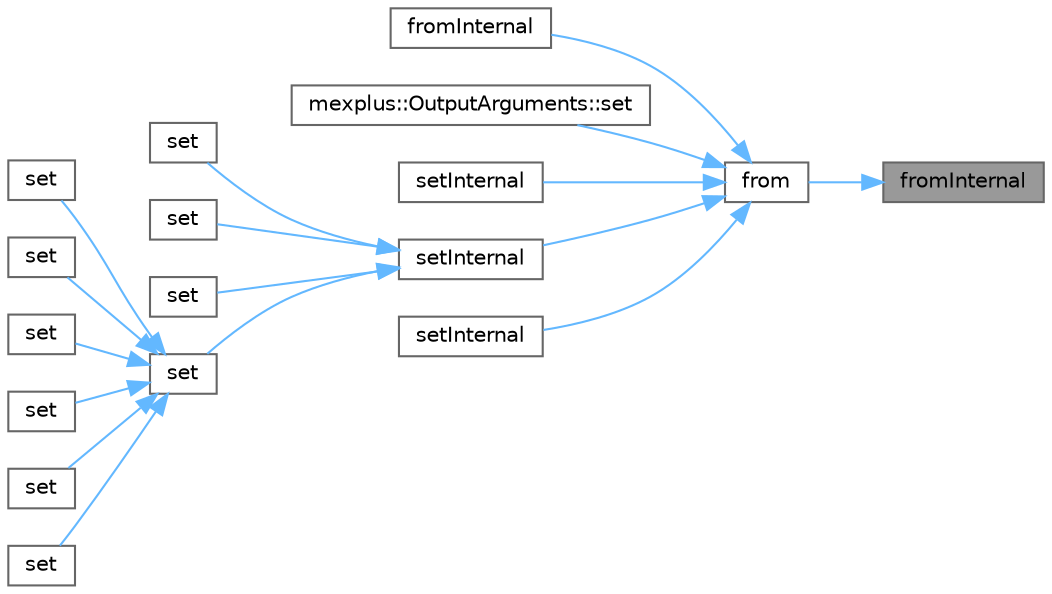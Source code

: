 digraph "fromInternal"
{
 // LATEX_PDF_SIZE
  bgcolor="transparent";
  edge [fontname=Helvetica,fontsize=10,labelfontname=Helvetica,labelfontsize=10];
  node [fontname=Helvetica,fontsize=10,shape=box,height=0.2,width=0.4];
  rankdir="RL";
  Node1 [id="Node000001",label="fromInternal",height=0.2,width=0.4,color="gray40", fillcolor="grey60", style="filled", fontcolor="black",tooltip="Templated mxArray importers"];
  Node1 -> Node2 [id="edge1_Node000001_Node000002",dir="back",color="steelblue1",style="solid",tooltip=" "];
  Node2 [id="Node000002",label="from",height=0.2,width=0.4,color="grey40", fillcolor="white", style="filled",URL="$classmexplus_1_1_mx_array.html#a322dc1e6ed44ef0551d7de1cc13f9970",tooltip="mxArray* importer methods."];
  Node2 -> Node3 [id="edge2_Node000002_Node000003",dir="back",color="steelblue1",style="solid",tooltip=" "];
  Node3 [id="Node000003",label="fromInternal",height=0.2,width=0.4,color="grey40", fillcolor="white", style="filled",URL="$classmexplus_1_1_mx_array.html#a6d3f7f50298e32ea8d63f48dcd816101",tooltip="Container with cell type content."];
  Node2 -> Node4 [id="edge3_Node000002_Node000004",dir="back",color="steelblue1",style="solid",tooltip=" "];
  Node4 [id="Node000004",label="mexplus::OutputArguments::set",height=0.2,width=0.4,color="grey40", fillcolor="white", style="filled",URL="$classmexplus_1_1_output_arguments.html#a7db8aae7aa28defa1ecaa2747abfb930",tooltip="Safely assign T to the output."];
  Node2 -> Node5 [id="edge4_Node000002_Node000005",dir="back",color="steelblue1",style="solid",tooltip=" "];
  Node5 [id="Node000005",label="setInternal",height=0.2,width=0.4,color="grey40", fillcolor="white", style="filled",URL="$classmexplus_1_1_mx_array.html#a1435dd24ea8ba64c9d3a4702a728baa0",tooltip="Structure access."];
  Node2 -> Node6 [id="edge5_Node000002_Node000006",dir="back",color="steelblue1",style="solid",tooltip=" "];
  Node6 [id="Node000006",label="setInternal",height=0.2,width=0.4,color="grey40", fillcolor="white", style="filled",URL="$classmexplus_1_1_mx_array.html#a533e51c0de3188411746937e37820190",tooltip="Templated mxArray element setters"];
  Node6 -> Node7 [id="edge6_Node000006_Node000007",dir="back",color="steelblue1",style="solid",tooltip=" "];
  Node7 [id="Node000007",label="set",height=0.2,width=0.4,color="grey40", fillcolor="white", style="filled",URL="$classmexplus_1_1_mx_array.html#a52264ce82021cc683ee8efac9ac5eed6",tooltip="Struct element write accessor."];
  Node6 -> Node8 [id="edge7_Node000006_Node000008",dir="back",color="steelblue1",style="solid",tooltip=" "];
  Node8 [id="Node000008",label="set",height=0.2,width=0.4,color="grey40", fillcolor="white", style="filled",URL="$classmexplus_1_1_mx_array.html#aaa6567b10655002ec922cd00ee0cf24a",tooltip="Template for element write accessor."];
  Node6 -> Node9 [id="edge8_Node000006_Node000009",dir="back",color="steelblue1",style="solid",tooltip=" "];
  Node9 [id="Node000009",label="set",height=0.2,width=0.4,color="grey40", fillcolor="white", style="filled",URL="$classmexplus_1_1_mx_array.html#a41994ffbfab48f6e9ada2f096c3b30f0",tooltip=" "];
  Node6 -> Node10 [id="edge9_Node000006_Node000010",dir="back",color="steelblue1",style="solid",tooltip=" "];
  Node10 [id="Node000010",label="set",height=0.2,width=0.4,color="grey40", fillcolor="white", style="filled",URL="$classmexplus_1_1_mx_array.html#af56d42186b8fa6738c51e1ace3fb5302",tooltip="mxArray* element writer methods."];
  Node10 -> Node11 [id="edge10_Node000010_Node000011",dir="back",color="steelblue1",style="solid",tooltip=" "];
  Node11 [id="Node000011",label="set",height=0.2,width=0.4,color="grey40", fillcolor="white", style="filled",URL="$classmexplus_1_1_mx_array.html#a0d75837f8c1dfbd860c9e4da397f5234",tooltip="Struct element write accessor."];
  Node10 -> Node12 [id="edge11_Node000010_Node000012",dir="back",color="steelblue1",style="solid",tooltip=" "];
  Node12 [id="Node000012",label="set",height=0.2,width=0.4,color="grey40", fillcolor="white", style="filled",URL="$classmexplus_1_1_mx_array.html#a5c48fa103ba2759af7bd97c8233b31ca",tooltip="Template for element write accessor."];
  Node10 -> Node13 [id="edge12_Node000010_Node000013",dir="back",color="steelblue1",style="solid",tooltip=" "];
  Node13 [id="Node000013",label="set",height=0.2,width=0.4,color="grey40", fillcolor="white", style="filled",URL="$classmexplus_1_1_mx_array.html#a7abc7f7cc748ab6bbfbe6230d316bbb3",tooltip="Cell element write accessor."];
  Node10 -> Node14 [id="edge13_Node000010_Node000014",dir="back",color="steelblue1",style="solid",tooltip=" "];
  Node14 [id="Node000014",label="set",height=0.2,width=0.4,color="grey40", fillcolor="white", style="filled",URL="$classmexplus_1_1_mx_array.html#aafb0e7be0c2a725ea7db198b41735922",tooltip="Cell element write accessor."];
  Node10 -> Node15 [id="edge14_Node000010_Node000015",dir="back",color="steelblue1",style="solid",tooltip=" "];
  Node15 [id="Node000015",label="set",height=0.2,width=0.4,color="grey40", fillcolor="white", style="filled",URL="$classmexplus_1_1_mx_array.html#acbff5d4fe0f3636143147b8216dd40b4",tooltip="Template for element write accessor."];
  Node10 -> Node16 [id="edge15_Node000010_Node000016",dir="back",color="steelblue1",style="solid",tooltip=" "];
  Node16 [id="Node000016",label="set",height=0.2,width=0.4,color="grey40", fillcolor="white", style="filled",URL="$classmexplus_1_1_mx_array.html#a9a6ae3a7487c8d8ceb0a49bd3c446c89",tooltip="Cell element write accessor."];
  Node2 -> Node17 [id="edge16_Node000002_Node000017",dir="back",color="steelblue1",style="solid",tooltip=" "];
  Node17 [id="Node000017",label="setInternal",height=0.2,width=0.4,color="grey40", fillcolor="white", style="filled",URL="$classmexplus_1_1_mx_array.html#a83ca9cd682865a425d02dda1964e8be5",tooltip="Container types."];
}
